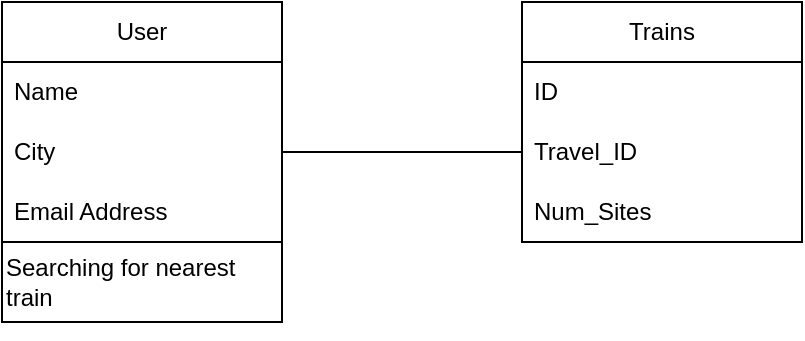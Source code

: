 <mxfile version="25.0.3">
  <diagram name="Page-1" id="4AZrSCa_-U5C89vLOR4f">
    <mxGraphModel dx="839" dy="489" grid="1" gridSize="10" guides="1" tooltips="1" connect="1" arrows="1" fold="1" page="1" pageScale="1" pageWidth="850" pageHeight="1100" math="0" shadow="0">
      <root>
        <mxCell id="0" />
        <mxCell id="1" parent="0" />
        <mxCell id="0LH8wdX0NE1h96p5luL5-2" value="User" style="swimlane;fontStyle=0;childLayout=stackLayout;horizontal=1;startSize=30;horizontalStack=0;resizeParent=1;resizeParentMax=0;resizeLast=0;collapsible=1;marginBottom=0;whiteSpace=wrap;html=1;" vertex="1" parent="1">
          <mxGeometry x="140" y="190" width="140" height="120" as="geometry" />
        </mxCell>
        <mxCell id="0LH8wdX0NE1h96p5luL5-3" value="Name" style="text;strokeColor=none;fillColor=none;align=left;verticalAlign=middle;spacingLeft=4;spacingRight=4;overflow=hidden;points=[[0,0.5],[1,0.5]];portConstraint=eastwest;rotatable=0;whiteSpace=wrap;html=1;" vertex="1" parent="0LH8wdX0NE1h96p5luL5-2">
          <mxGeometry y="30" width="140" height="30" as="geometry" />
        </mxCell>
        <mxCell id="0LH8wdX0NE1h96p5luL5-4" value="City" style="text;strokeColor=none;fillColor=none;align=left;verticalAlign=middle;spacingLeft=4;spacingRight=4;overflow=hidden;points=[[0,0.5],[1,0.5]];portConstraint=eastwest;rotatable=0;whiteSpace=wrap;html=1;" vertex="1" parent="0LH8wdX0NE1h96p5luL5-2">
          <mxGeometry y="60" width="140" height="30" as="geometry" />
        </mxCell>
        <mxCell id="0LH8wdX0NE1h96p5luL5-5" value="Email Address" style="text;strokeColor=none;fillColor=none;align=left;verticalAlign=middle;spacingLeft=4;spacingRight=4;overflow=hidden;points=[[0,0.5],[1,0.5]];portConstraint=eastwest;rotatable=0;whiteSpace=wrap;html=1;" vertex="1" parent="0LH8wdX0NE1h96p5luL5-2">
          <mxGeometry y="90" width="140" height="30" as="geometry" />
        </mxCell>
        <mxCell id="0LH8wdX0NE1h96p5luL5-6" value="Searching for nearest train" style="rounded=0;whiteSpace=wrap;html=1;align=left;" vertex="1" parent="1">
          <mxGeometry x="140" y="310" width="140" height="40" as="geometry" />
        </mxCell>
        <mxCell id="0LH8wdX0NE1h96p5luL5-7" style="edgeStyle=orthogonalEdgeStyle;rounded=0;orthogonalLoop=1;jettySize=auto;html=1;exitX=0.5;exitY=1;exitDx=0;exitDy=0;" edge="1" parent="1" source="0LH8wdX0NE1h96p5luL5-6" target="0LH8wdX0NE1h96p5luL5-6">
          <mxGeometry relative="1" as="geometry" />
        </mxCell>
        <mxCell id="0LH8wdX0NE1h96p5luL5-8" value="" style="endArrow=none;html=1;rounded=0;exitX=1;exitY=0.5;exitDx=0;exitDy=0;" edge="1" parent="1" source="0LH8wdX0NE1h96p5luL5-4">
          <mxGeometry width="50" height="50" relative="1" as="geometry">
            <mxPoint x="400" y="380" as="sourcePoint" />
            <mxPoint x="400" y="265" as="targetPoint" />
          </mxGeometry>
        </mxCell>
        <mxCell id="0LH8wdX0NE1h96p5luL5-9" value="Trains" style="swimlane;fontStyle=0;childLayout=stackLayout;horizontal=1;startSize=30;horizontalStack=0;resizeParent=1;resizeParentMax=0;resizeLast=0;collapsible=1;marginBottom=0;whiteSpace=wrap;html=1;" vertex="1" parent="1">
          <mxGeometry x="400" y="190" width="140" height="120" as="geometry" />
        </mxCell>
        <mxCell id="0LH8wdX0NE1h96p5luL5-10" value="ID" style="text;strokeColor=none;fillColor=none;align=left;verticalAlign=middle;spacingLeft=4;spacingRight=4;overflow=hidden;points=[[0,0.5],[1,0.5]];portConstraint=eastwest;rotatable=0;whiteSpace=wrap;html=1;" vertex="1" parent="0LH8wdX0NE1h96p5luL5-9">
          <mxGeometry y="30" width="140" height="30" as="geometry" />
        </mxCell>
        <mxCell id="0LH8wdX0NE1h96p5luL5-11" value="Travel_ID" style="text;strokeColor=none;fillColor=none;align=left;verticalAlign=middle;spacingLeft=4;spacingRight=4;overflow=hidden;points=[[0,0.5],[1,0.5]];portConstraint=eastwest;rotatable=0;whiteSpace=wrap;html=1;" vertex="1" parent="0LH8wdX0NE1h96p5luL5-9">
          <mxGeometry y="60" width="140" height="30" as="geometry" />
        </mxCell>
        <mxCell id="0LH8wdX0NE1h96p5luL5-12" value="Num_Sites" style="text;strokeColor=none;fillColor=none;align=left;verticalAlign=middle;spacingLeft=4;spacingRight=4;overflow=hidden;points=[[0,0.5],[1,0.5]];portConstraint=eastwest;rotatable=0;whiteSpace=wrap;html=1;" vertex="1" parent="0LH8wdX0NE1h96p5luL5-9">
          <mxGeometry y="90" width="140" height="30" as="geometry" />
        </mxCell>
      </root>
    </mxGraphModel>
  </diagram>
</mxfile>
